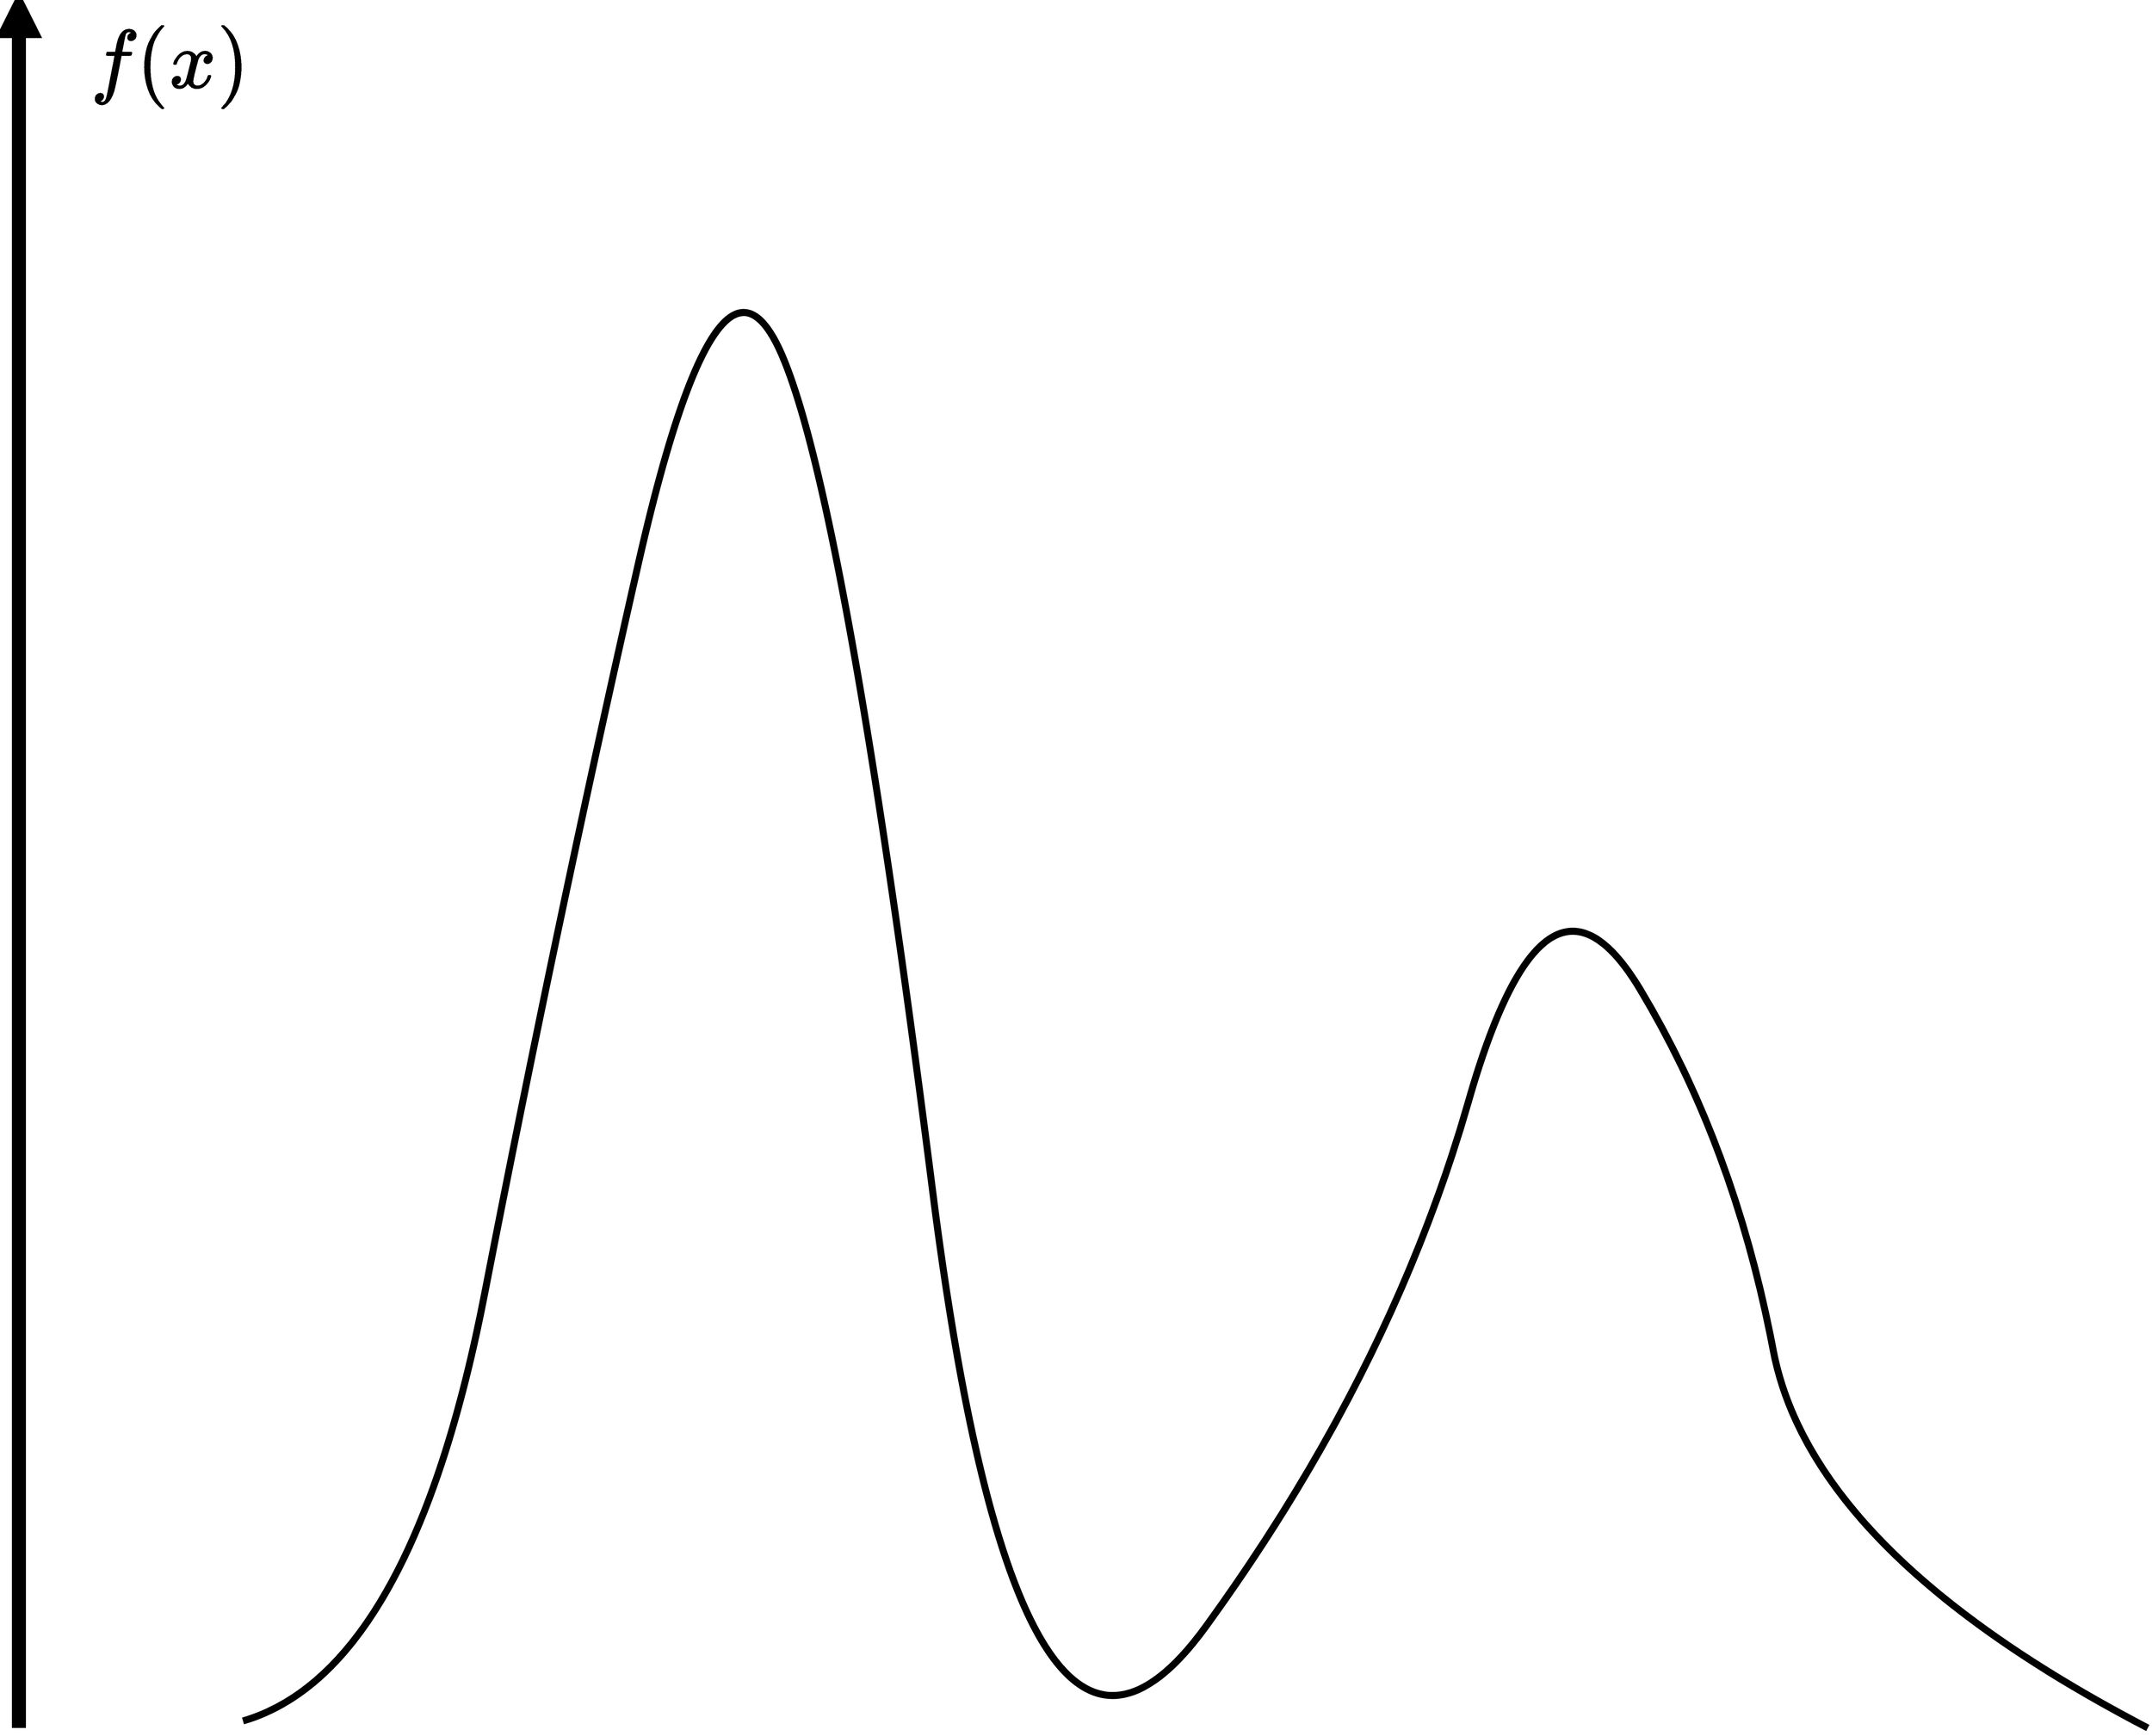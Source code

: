 <mxfile>
    <diagram id="5DIWrdhLwUrtFaI1QlfB" name="Page-1">
        <mxGraphModel dx="7980" dy="5313" grid="1" gridSize="10" guides="1" tooltips="1" connect="1" arrows="1" fold="1" page="1" pageScale="1" pageWidth="4681" pageHeight="3300" math="1" shadow="0">
            <root>
                <mxCell id="0"/>
                <mxCell id="1" parent="0"/>
                <mxCell id="282" value="" style="edgeStyle=none;orthogonalLoop=1;jettySize=auto;html=1;rounded=0;endArrow=block;startSize=14;endSize=14;sourcePerimeterSpacing=8;targetPerimeterSpacing=8;curved=1;strokeWidth=20;endFill=1;" parent="1" edge="1">
                    <mxGeometry width="140" relative="1" as="geometry">
                        <mxPoint x="1120" y="2800" as="sourcePoint"/>
                        <mxPoint x="1120" y="320" as="targetPoint"/>
                        <Array as="points"/>
                    </mxGeometry>
                </mxCell>
                <mxCell id="283" value="&lt;font style=&quot;font-size: 100px;&quot;&gt;$$f(x)$$&lt;/font&gt;" style="text;html=1;align=center;verticalAlign=middle;resizable=0;points=[];autosize=1;strokeColor=none;fillColor=none;" parent="1" vertex="1">
                    <mxGeometry x="1140" y="360" width="390" height="130" as="geometry"/>
                </mxCell>
                <mxCell id="287" value="" style="edgeStyle=none;orthogonalLoop=1;jettySize=auto;html=1;rounded=0;strokeWidth=10;fontSize=100;endArrow=none;endFill=0;startSize=14;endSize=14;sourcePerimeterSpacing=8;targetPerimeterSpacing=8;curved=1;" edge="1" parent="1">
                    <mxGeometry width="140" relative="1" as="geometry">
                        <mxPoint x="4160" y="2800" as="sourcePoint"/>
                        <mxPoint x="1440" y="2790" as="targetPoint"/>
                        <Array as="points">
                            <mxPoint x="3680" y="2550"/>
                            <mxPoint x="3570" y="1970"/>
                            <mxPoint x="3300" y="1520"/>
                            <mxPoint x="3080" y="2290"/>
                            <mxPoint x="2550" y="3020"/>
                            <mxPoint x="2300" y="1050"/>
                            <mxPoint x="2120" y="630"/>
                            <mxPoint x="1890" y="1640"/>
                            <mxPoint x="1680" y="2720"/>
                        </Array>
                    </mxGeometry>
                </mxCell>
            </root>
        </mxGraphModel>
    </diagram>
</mxfile>